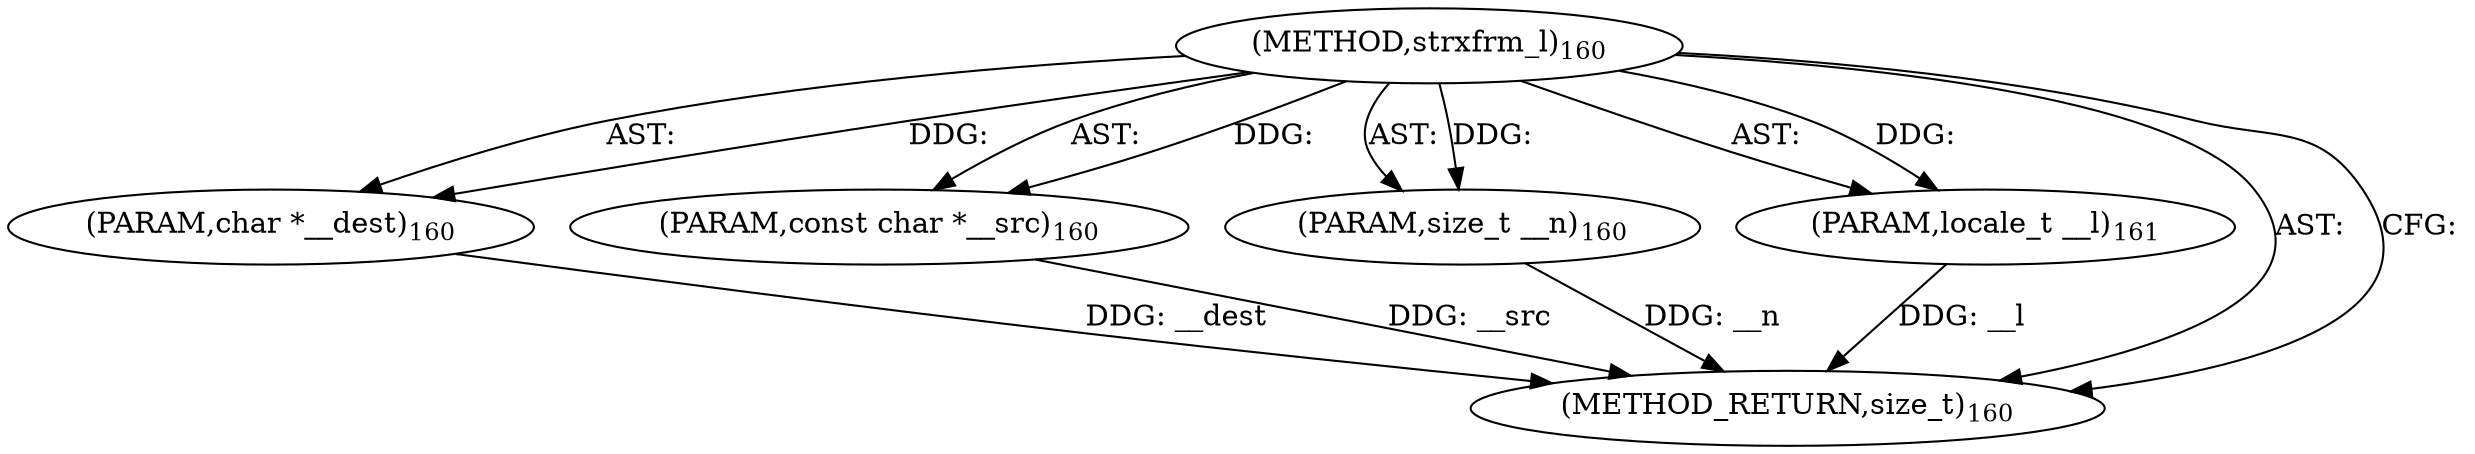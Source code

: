 digraph "strxfrm_l" {  
"98838" [label = <(METHOD,strxfrm_l)<SUB>160</SUB>> ]
"98839" [label = <(PARAM,char *__dest)<SUB>160</SUB>> ]
"98840" [label = <(PARAM,const char *__src)<SUB>160</SUB>> ]
"98841" [label = <(PARAM,size_t __n)<SUB>160</SUB>> ]
"98842" [label = <(PARAM,locale_t __l)<SUB>161</SUB>> ]
"98843" [label = <(METHOD_RETURN,size_t)<SUB>160</SUB>> ]
  "98838" -> "98839"  [ label = "AST: "] 
  "98838" -> "98840"  [ label = "AST: "] 
  "98838" -> "98841"  [ label = "AST: "] 
  "98838" -> "98842"  [ label = "AST: "] 
  "98838" -> "98843"  [ label = "AST: "] 
  "98838" -> "98843"  [ label = "CFG: "] 
  "98839" -> "98843"  [ label = "DDG: __dest"] 
  "98840" -> "98843"  [ label = "DDG: __src"] 
  "98841" -> "98843"  [ label = "DDG: __n"] 
  "98842" -> "98843"  [ label = "DDG: __l"] 
  "98838" -> "98839"  [ label = "DDG: "] 
  "98838" -> "98840"  [ label = "DDG: "] 
  "98838" -> "98841"  [ label = "DDG: "] 
  "98838" -> "98842"  [ label = "DDG: "] 
}
